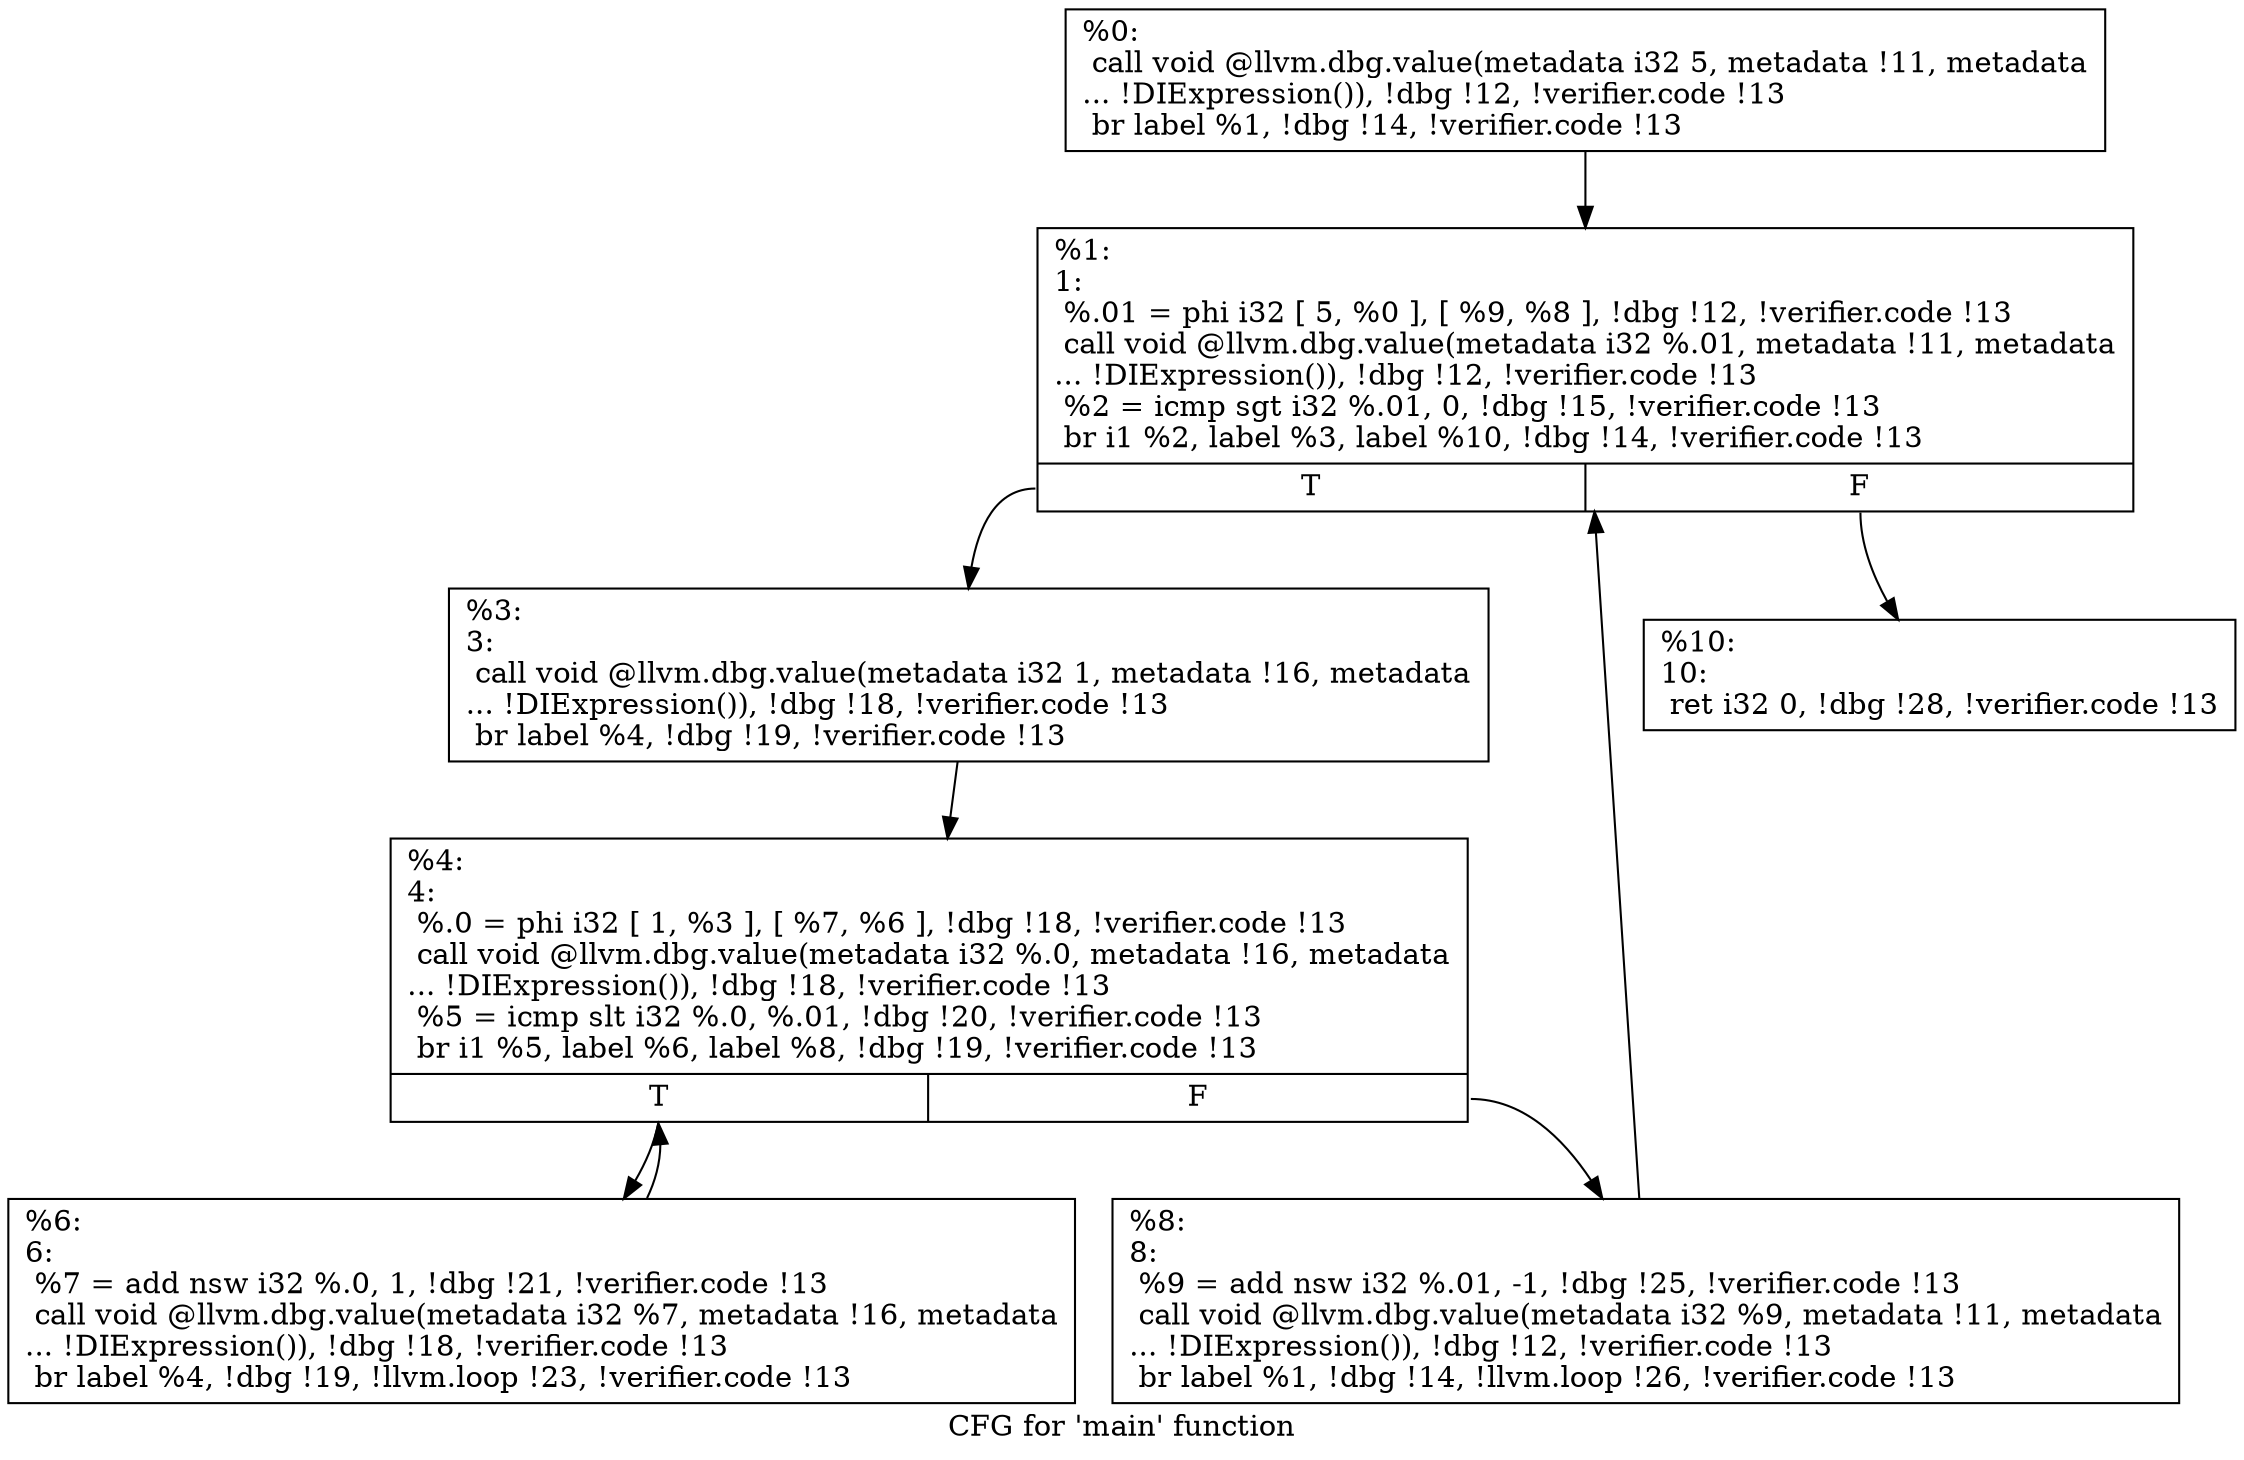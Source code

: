 digraph "CFG for 'main' function" {
	label="CFG for 'main' function";

	Node0x5628904af9b0 [shape=record,label="{%0:\l  call void @llvm.dbg.value(metadata i32 5, metadata !11, metadata\l... !DIExpression()), !dbg !12, !verifier.code !13\l  br label %1, !dbg !14, !verifier.code !13\l}"];
	Node0x5628904af9b0 -> Node0x5628904b20d0;
	Node0x5628904b20d0 [shape=record,label="{%1:\l1:                                                \l  %.01 = phi i32 [ 5, %0 ], [ %9, %8 ], !dbg !12, !verifier.code !13\l  call void @llvm.dbg.value(metadata i32 %.01, metadata !11, metadata\l... !DIExpression()), !dbg !12, !verifier.code !13\l  %2 = icmp sgt i32 %.01, 0, !dbg !15, !verifier.code !13\l  br i1 %2, label %3, label %10, !dbg !14, !verifier.code !13\l|{<s0>T|<s1>F}}"];
	Node0x5628904b20d0:s0 -> Node0x5628904b3530;
	Node0x5628904b20d0:s1 -> Node0x5628904b35c0;
	Node0x5628904b3530 [shape=record,label="{%3:\l3:                                                \l  call void @llvm.dbg.value(metadata i32 1, metadata !16, metadata\l... !DIExpression()), !dbg !18, !verifier.code !13\l  br label %4, !dbg !19, !verifier.code !13\l}"];
	Node0x5628904b3530 -> Node0x5628904b4120;
	Node0x5628904b4120 [shape=record,label="{%4:\l4:                                                \l  %.0 = phi i32 [ 1, %3 ], [ %7, %6 ], !dbg !18, !verifier.code !13\l  call void @llvm.dbg.value(metadata i32 %.0, metadata !16, metadata\l... !DIExpression()), !dbg !18, !verifier.code !13\l  %5 = icmp slt i32 %.0, %.01, !dbg !20, !verifier.code !13\l  br i1 %5, label %6, label %8, !dbg !19, !verifier.code !13\l|{<s0>T|<s1>F}}"];
	Node0x5628904b4120:s0 -> Node0x5628904b4360;
	Node0x5628904b4120:s1 -> Node0x5628904b2940;
	Node0x5628904b4360 [shape=record,label="{%6:\l6:                                                \l  %7 = add nsw i32 %.0, 1, !dbg !21, !verifier.code !13\l  call void @llvm.dbg.value(metadata i32 %7, metadata !16, metadata\l... !DIExpression()), !dbg !18, !verifier.code !13\l  br label %4, !dbg !19, !llvm.loop !23, !verifier.code !13\l}"];
	Node0x5628904b4360 -> Node0x5628904b4120;
	Node0x5628904b2940 [shape=record,label="{%8:\l8:                                                \l  %9 = add nsw i32 %.01, -1, !dbg !25, !verifier.code !13\l  call void @llvm.dbg.value(metadata i32 %9, metadata !11, metadata\l... !DIExpression()), !dbg !12, !verifier.code !13\l  br label %1, !dbg !14, !llvm.loop !26, !verifier.code !13\l}"];
	Node0x5628904b2940 -> Node0x5628904b20d0;
	Node0x5628904b35c0 [shape=record,label="{%10:\l10:                                               \l  ret i32 0, !dbg !28, !verifier.code !13\l}"];
}
